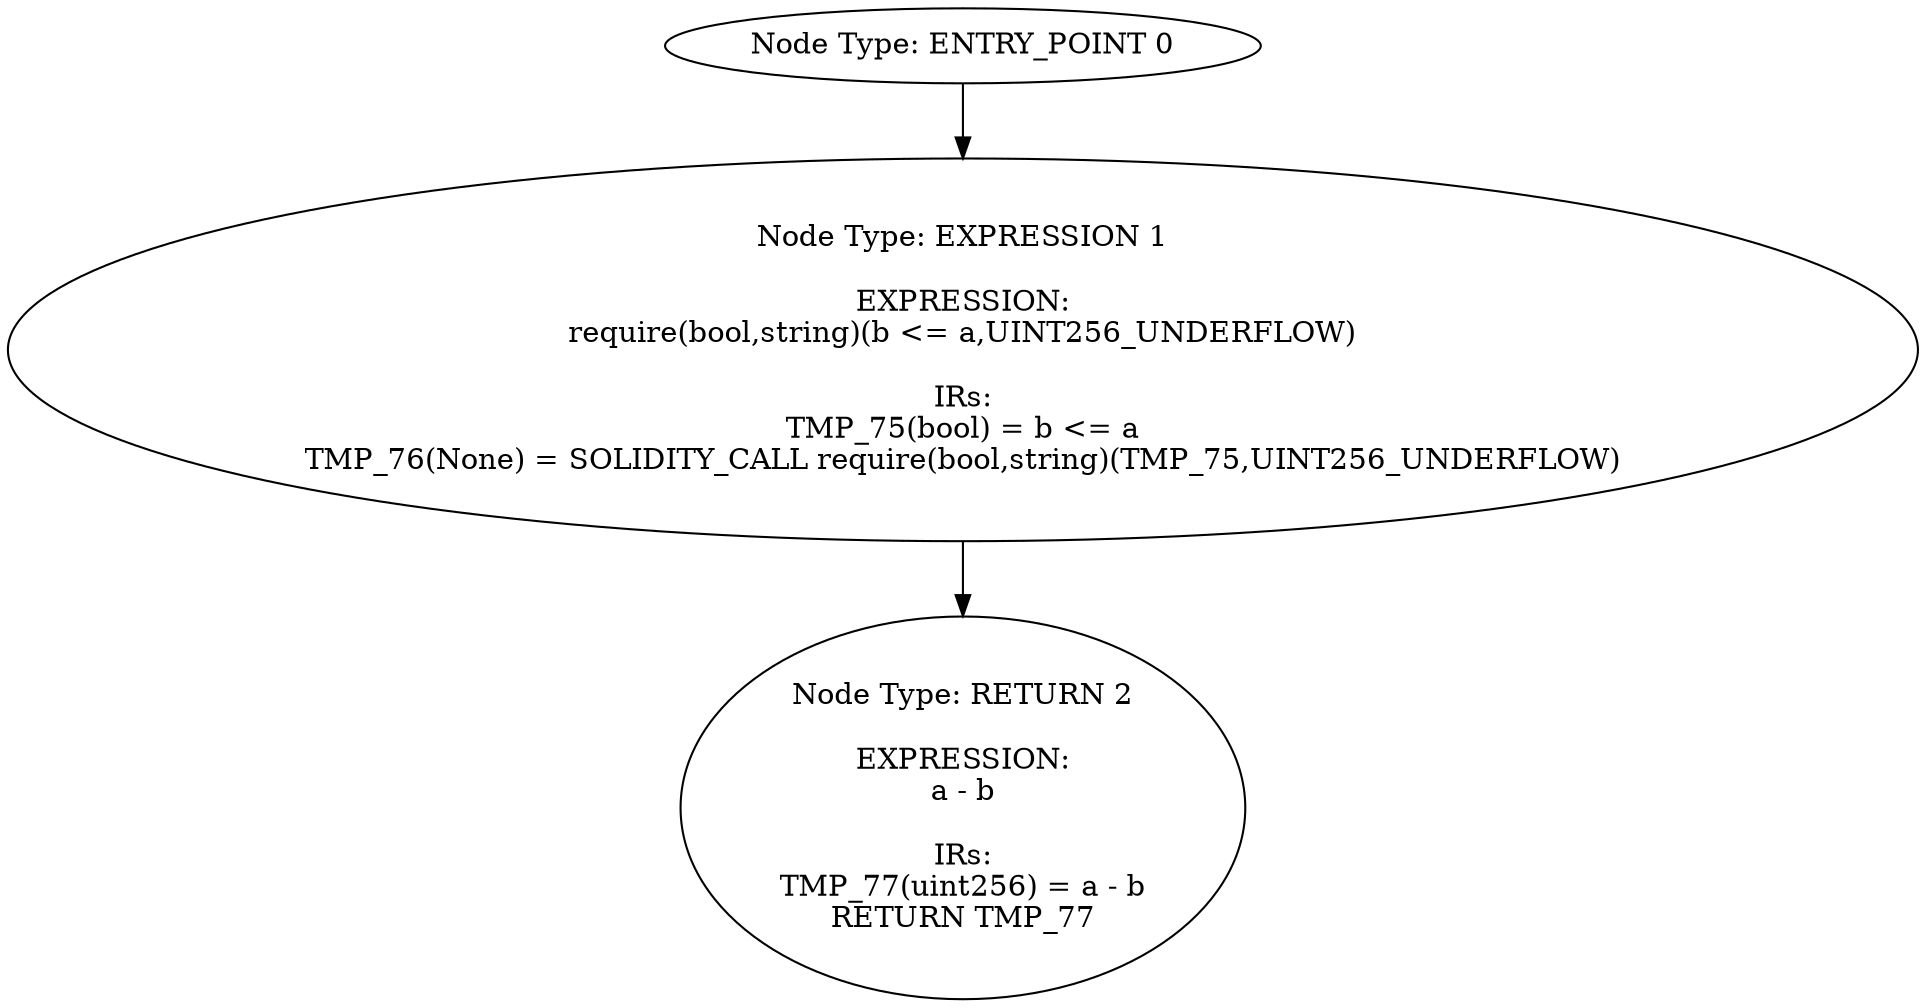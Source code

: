 digraph{
0[label="Node Type: ENTRY_POINT 0
"];
0->1;
1[label="Node Type: EXPRESSION 1

EXPRESSION:
require(bool,string)(b <= a,UINT256_UNDERFLOW)

IRs:
TMP_75(bool) = b <= a
TMP_76(None) = SOLIDITY_CALL require(bool,string)(TMP_75,UINT256_UNDERFLOW)"];
1->2;
2[label="Node Type: RETURN 2

EXPRESSION:
a - b

IRs:
TMP_77(uint256) = a - b
RETURN TMP_77"];
}
